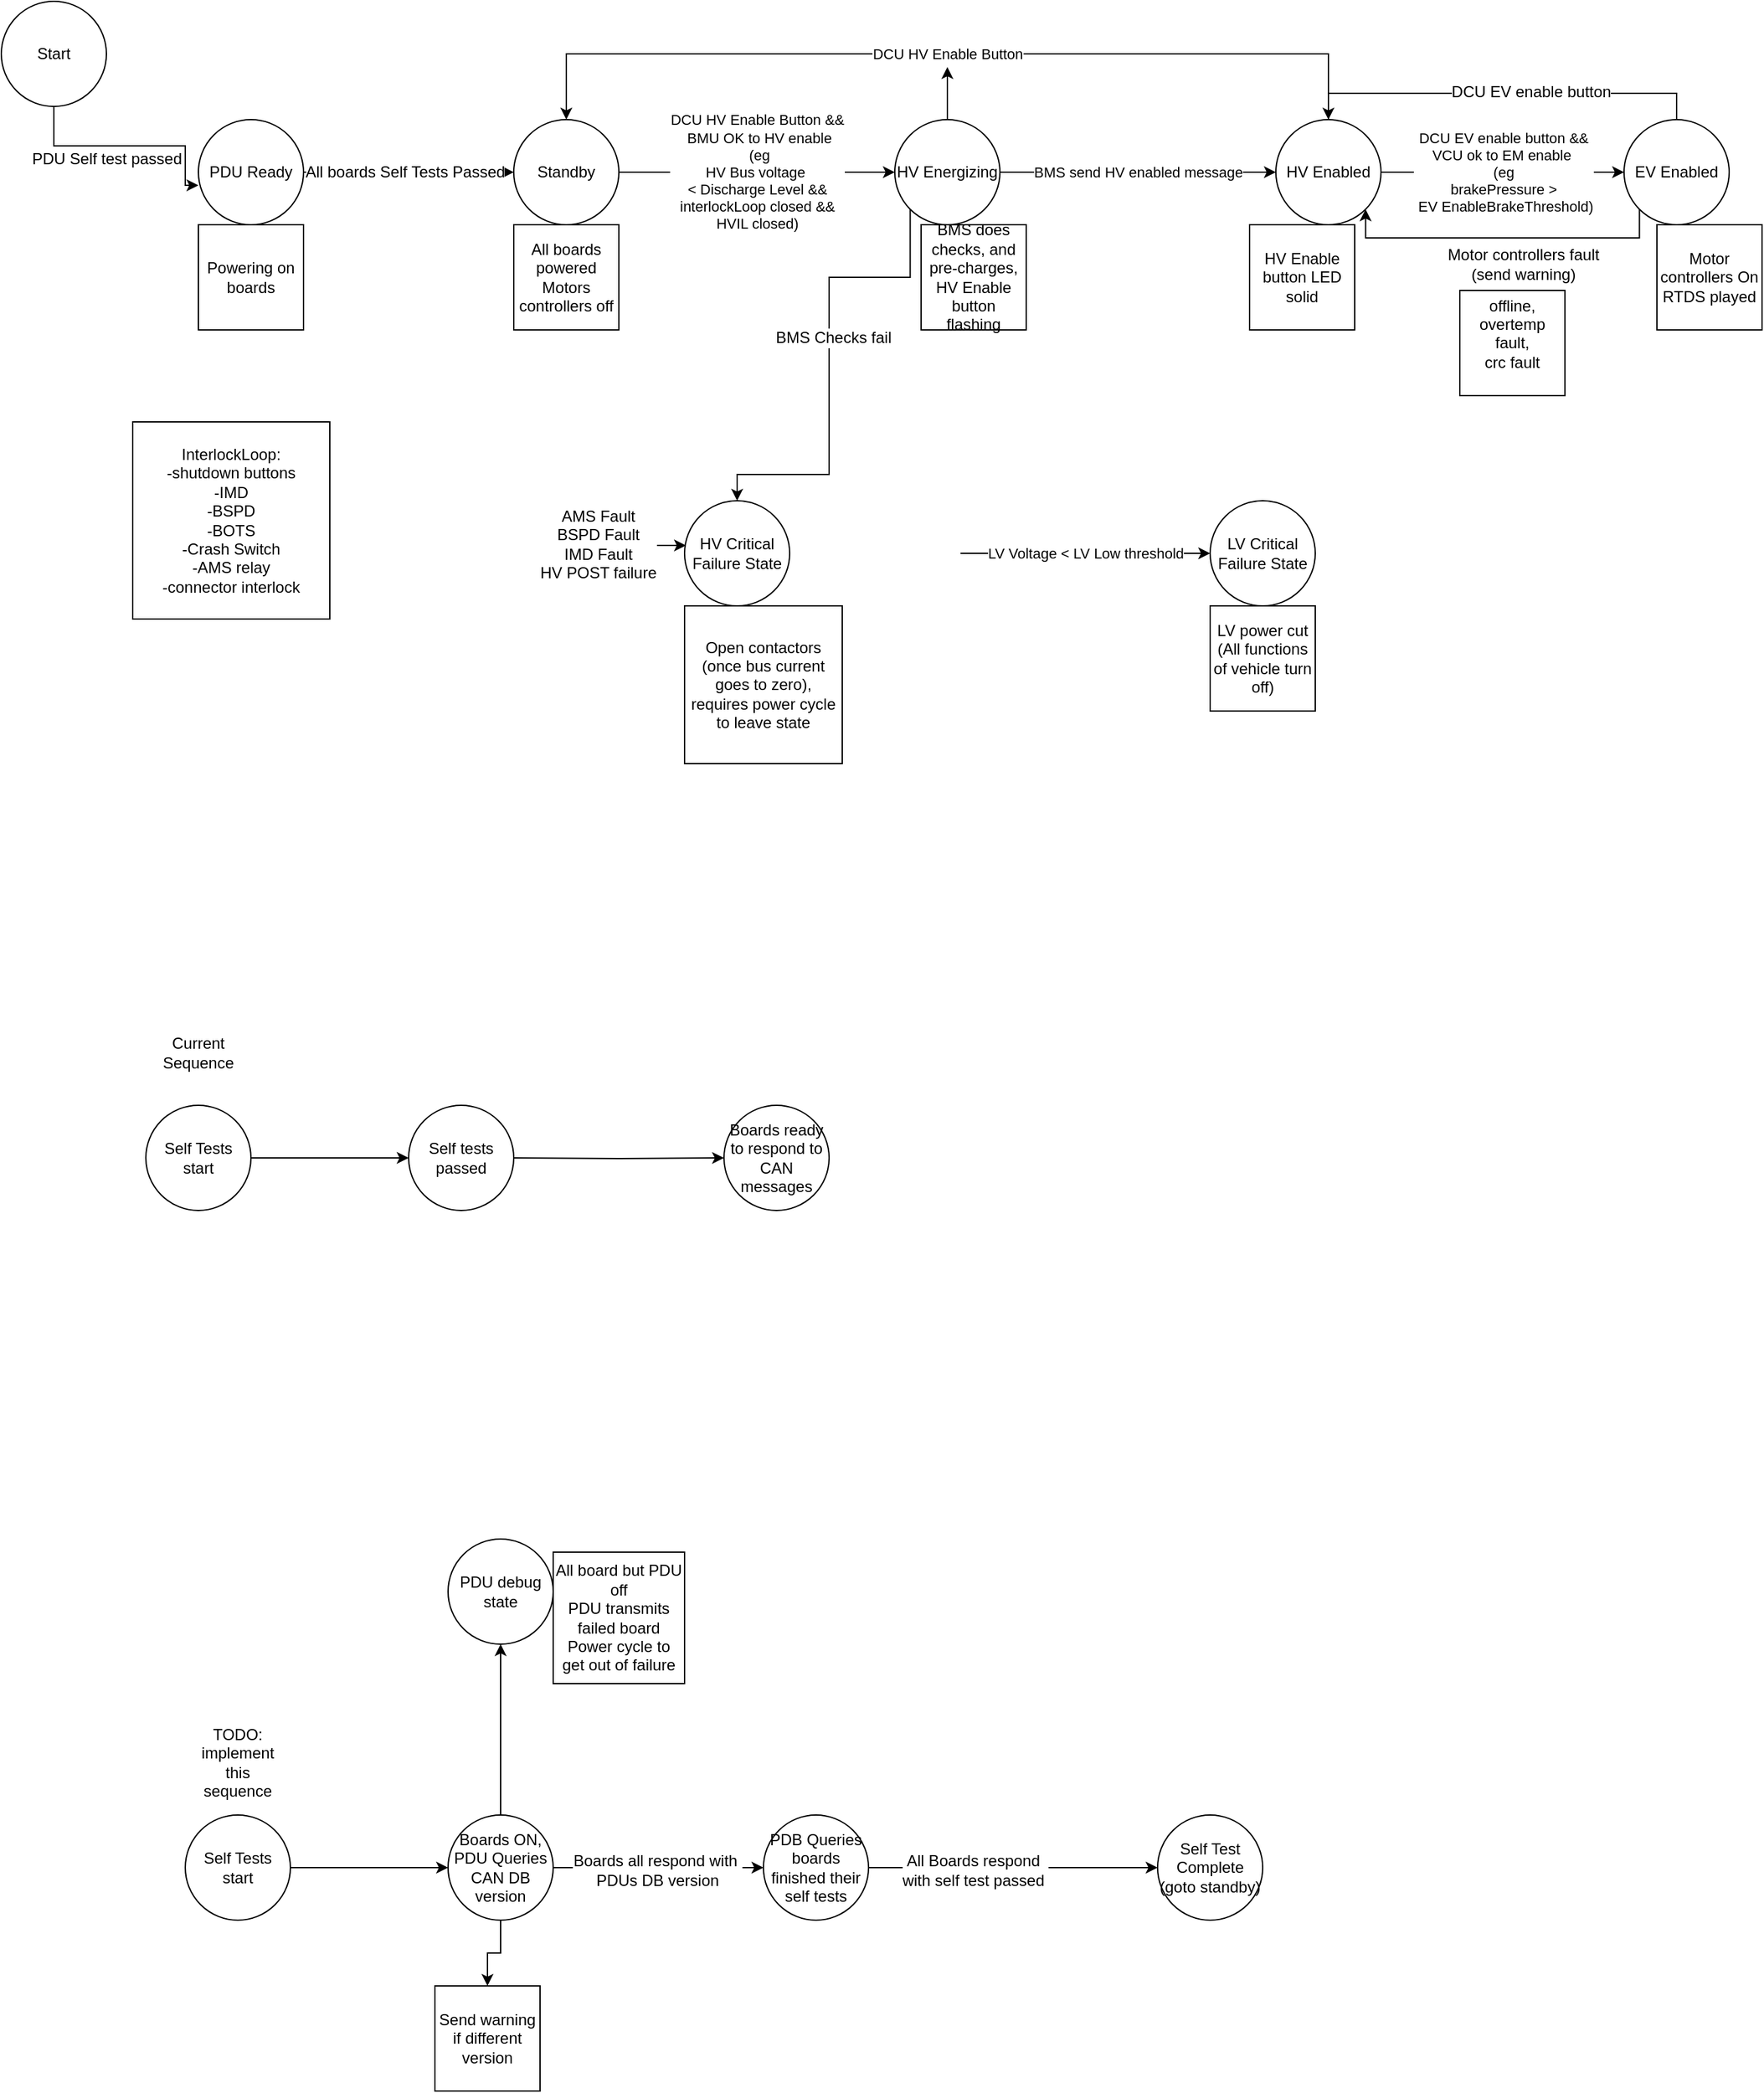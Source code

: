 <mxfile version="13.0.1" type="google"><diagram id="4ed4b4b7-ec6d-8e8c-7520-576b9cf49f7a" name="Page-1"><mxGraphModel dx="946" dy="623" grid="1" gridSize="10" guides="1" tooltips="1" connect="1" arrows="1" fold="1" page="1" pageScale="1" pageWidth="850" pageHeight="1100" math="0" shadow="0"><root><mxCell id="0"/><mxCell id="1" parent="0"/><mxCell id="a65c9b9dbb88ec4-1" value="PDU Ready" style="ellipse;whiteSpace=wrap;html=1;aspect=fixed;" parent="1" vertex="1"><mxGeometry x="150" y="150" width="80" height="80" as="geometry"/></mxCell><mxCell id="a65c9b9dbb88ec4-2" value="Standby" style="ellipse;whiteSpace=wrap;html=1;aspect=fixed;" parent="1" vertex="1"><mxGeometry x="390" y="150" width="80" height="80" as="geometry"/></mxCell><mxCell id="a65c9b9dbb88ec4-3" style="edgeStyle=orthogonalEdgeStyle;rounded=0;html=1;exitX=1;exitY=0.5;jettySize=auto;orthogonalLoop=1;" parent="1" source="a65c9b9dbb88ec4-1" target="a65c9b9dbb88ec4-2" edge="1"><mxGeometry relative="1" as="geometry"/></mxCell><mxCell id="a65c9b9dbb88ec4-4" value="All boards Self Tests Passed" style="text;html=1;resizable=0;points=[];align=center;verticalAlign=middle;labelBackgroundColor=#ffffff;" parent="a65c9b9dbb88ec4-3" vertex="1" connectable="0"><mxGeometry x="-0.04" relative="1" as="geometry"><mxPoint as="offset"/></mxGeometry></mxCell><mxCell id="a65c9b9dbb88ec4-5" value="All boards powered&lt;div&gt;Motors controllers off&lt;/div&gt;" style="whiteSpace=wrap;html=1;aspect=fixed;" parent="1" vertex="1"><mxGeometry x="390" y="230" width="80" height="80" as="geometry"/></mxCell><mxCell id="a65c9b9dbb88ec4-7" value="HV Energizing" style="ellipse;whiteSpace=wrap;html=1;aspect=fixed;" parent="1" vertex="1"><mxGeometry x="680" y="150" width="80" height="80" as="geometry"/></mxCell><mxCell id="a65c9b9dbb88ec4-8" value="DCU HV Enable Button &amp;amp;&amp;amp;&lt;br&gt;&amp;nbsp;BMU OK to HV enable&lt;br&gt;&amp;nbsp;(eg&lt;div&gt;HV Bus voltage&amp;nbsp;&lt;/div&gt;&lt;div&gt;&amp;lt; Discharge Level &amp;amp;&amp;amp;&lt;/div&gt;&lt;div&gt;interlockLoop closed &amp;amp;&amp;amp;&lt;/div&gt;&lt;div&gt;HVIL closed)&lt;/div&gt;" style="edgeStyle=orthogonalEdgeStyle;rounded=0;html=1;exitX=1;exitY=0.5;jettySize=auto;orthogonalLoop=1;" parent="1" source="a65c9b9dbb88ec4-2" target="a65c9b9dbb88ec4-7" edge="1"><mxGeometry relative="1" as="geometry"/></mxCell><mxCell id="a65c9b9dbb88ec4-9" value="BMS does checks, and pre-charges,&lt;br&gt;HV Enable button flashing&lt;br&gt;" style="whiteSpace=wrap;html=1;aspect=fixed;" parent="1" vertex="1"><mxGeometry x="700" y="230" width="80" height="80" as="geometry"/></mxCell><mxCell id="a65c9b9dbb88ec4-10" value="HV Enabled" style="ellipse;whiteSpace=wrap;html=1;aspect=fixed;" parent="1" vertex="1"><mxGeometry x="970" y="150" width="80" height="80" as="geometry"/></mxCell><mxCell id="a65c9b9dbb88ec4-12" value="BMS send HV enabled message" style="edgeStyle=orthogonalEdgeStyle;rounded=0;html=1;exitX=1;exitY=0.5;jettySize=auto;orthogonalLoop=1;" parent="1" source="a65c9b9dbb88ec4-7" target="a65c9b9dbb88ec4-10" edge="1"><mxGeometry relative="1" as="geometry"/></mxCell><mxCell id="a65c9b9dbb88ec4-13" value="EV Enabled" style="ellipse;whiteSpace=wrap;html=1;aspect=fixed;" parent="1" vertex="1"><mxGeometry x="1235" y="150" width="80" height="80" as="geometry"/></mxCell><mxCell id="a65c9b9dbb88ec4-14" value="DCU EV enable button &amp;amp;&amp;amp;&lt;div&gt;VCU ok to EM enable&amp;nbsp;&lt;/div&gt;&lt;div&gt;(eg&lt;/div&gt;&lt;div&gt;brakePressure &amp;gt;&lt;/div&gt;&lt;div&gt;&amp;nbsp;EV EnableBrakeThreshold)&lt;/div&gt;" style="edgeStyle=orthogonalEdgeStyle;rounded=0;html=1;exitX=1;exitY=0.5;jettySize=auto;orthogonalLoop=1;" parent="1" source="a65c9b9dbb88ec4-10" target="a65c9b9dbb88ec4-13" edge="1"><mxGeometry relative="1" as="geometry"/></mxCell><mxCell id="a65c9b9dbb88ec4-15" value="Motor controllers On&lt;div&gt;RTDS played&lt;/div&gt;" style="whiteSpace=wrap;html=1;aspect=fixed;" parent="1" vertex="1"><mxGeometry x="1260" y="230" width="80" height="80" as="geometry"/></mxCell><mxCell id="a65c9b9dbb88ec4-16" style="edgeStyle=orthogonalEdgeStyle;rounded=0;html=1;exitX=0.5;exitY=0;entryX=0.5;entryY=0;jettySize=auto;orthogonalLoop=1;" parent="1" source="a65c9b9dbb88ec4-13" target="a65c9b9dbb88ec4-10" edge="1"><mxGeometry relative="1" as="geometry"/></mxCell><mxCell id="a65c9b9dbb88ec4-17" value="DCU EV enable button" style="text;html=1;resizable=0;points=[];align=center;verticalAlign=middle;labelBackgroundColor=#ffffff;" parent="a65c9b9dbb88ec4-16" vertex="1" connectable="0"><mxGeometry x="-0.14" y="-1" relative="1" as="geometry"><mxPoint as="offset"/></mxGeometry></mxCell><mxCell id="5c38f0b88f787dd5-1" value="DCU HV Enable Button" style="edgeStyle=orthogonalEdgeStyle;rounded=0;html=1;exitX=0.5;exitY=0;entryX=0.5;entryY=0;jettySize=auto;orthogonalLoop=1;" parent="1" source="a65c9b9dbb88ec4-10" target="a65c9b9dbb88ec4-2" edge="1"><mxGeometry relative="1" as="geometry"><Array as="points"><mxPoint x="1010" y="100"/><mxPoint x="430" y="100"/></Array></mxGeometry></mxCell><mxCell id="5c38f0b88f787dd5-2" value="HV Enable button LED solid" style="whiteSpace=wrap;html=1;aspect=fixed;" parent="1" vertex="1"><mxGeometry x="950" y="230" width="80" height="80" as="geometry"/></mxCell><mxCell id="5c38f0b88f787dd5-3" value="InterlockLoop:&lt;div&gt;-shutdown buttons&lt;/div&gt;&lt;div&gt;-IMD&lt;/div&gt;&lt;div&gt;-BSPD&lt;/div&gt;&lt;div&gt;-BOTS&lt;/div&gt;&lt;div&gt;-Crash Switch&lt;/div&gt;&lt;div&gt;-AMS relay&lt;/div&gt;&lt;div&gt;-connector interlock&lt;/div&gt;" style="whiteSpace=wrap;html=1;aspect=fixed;" parent="1" vertex="1"><mxGeometry x="100" y="380" width="150" height="150" as="geometry"/></mxCell><mxCell id="5c38f0b88f787dd5-6" value="HV Critical Failure State" style="ellipse;whiteSpace=wrap;html=1;aspect=fixed;" parent="1" vertex="1"><mxGeometry x="520" y="440" width="80" height="80" as="geometry"/></mxCell><mxCell id="5c38f0b88f787dd5-7" value="&lt;div&gt;Open contactors (once bus current goes to zero),&lt;/div&gt;&lt;div&gt;requires power cycle to leave state&lt;/div&gt;" style="whiteSpace=wrap;html=1;aspect=fixed;" parent="1" vertex="1"><mxGeometry x="520" y="520" width="120" height="120" as="geometry"/></mxCell><mxCell id="5c38f0b88f787dd5-8" value="LV Critical Failure State" style="ellipse;whiteSpace=wrap;html=1;aspect=fixed;" parent="1" vertex="1"><mxGeometry x="920" y="440" width="80" height="80" as="geometry"/></mxCell><mxCell id="5c38f0b88f787dd5-9" value="LV power cut&lt;div&gt;(All functions of vehicle turn off)&lt;/div&gt;" style="whiteSpace=wrap;html=1;aspect=fixed;" parent="1" vertex="1"><mxGeometry x="920" y="520" width="80" height="80" as="geometry"/></mxCell><mxCell id="5c38f0b88f787dd5-10" value="" style="endArrow=classic;html=1;entryX=0.013;entryY=0.425;entryPerimeter=0;" parent="1" target="5c38f0b88f787dd5-6" edge="1"><mxGeometry width="50" height="50" relative="1" as="geometry"><mxPoint x="410" y="474" as="sourcePoint"/><mxPoint x="470" y="450" as="targetPoint"/></mxGeometry></mxCell><mxCell id="5c38f0b88f787dd5-11" value="AMS Fault&lt;div&gt;BSPD Fault&lt;/div&gt;&lt;div&gt;IMD Fault&lt;/div&gt;&lt;div&gt;HV POST failure&lt;/div&gt;" style="text;html=1;resizable=0;points=[];align=center;verticalAlign=middle;labelBackgroundColor=#ffffff;" parent="5c38f0b88f787dd5-10" vertex="1" connectable="0"><mxGeometry x="-0.207" y="1" relative="1" as="geometry"><mxPoint as="offset"/></mxGeometry></mxCell><mxCell id="5c38f0b88f787dd5-13" style="edgeStyle=orthogonalEdgeStyle;rounded=0;html=1;exitX=0.5;exitY=0;entryX=0.5;entryY=0;jettySize=auto;orthogonalLoop=1;" parent="1" source="5c38f0b88f787dd5-6" target="5c38f0b88f787dd5-6" edge="1"><mxGeometry relative="1" as="geometry"/></mxCell><mxCell id="5c38f0b88f787dd5-15" value="LV Voltage &amp;lt; LV Low threshold" style="endArrow=classic;html=1;entryX=0;entryY=0.5;" parent="1" target="5c38f0b88f787dd5-8" edge="1"><mxGeometry width="50" height="50" relative="1" as="geometry"><mxPoint x="730" y="480" as="sourcePoint"/><mxPoint x="920" y="455" as="targetPoint"/></mxGeometry></mxCell><mxCell id="54e57a4406822735-1" value="Self Tests start" style="ellipse;whiteSpace=wrap;html=1;aspect=fixed;" parent="1" vertex="1"><mxGeometry x="140" y="1440" width="80" height="80" as="geometry"/></mxCell><mxCell id="54e57a4406822735-2" value="Boards ON,&lt;div&gt;PDU Queries CAN DB version&lt;/div&gt;" style="ellipse;whiteSpace=wrap;html=1;aspect=fixed;" parent="1" vertex="1"><mxGeometry x="340" y="1440" width="80" height="80" as="geometry"/></mxCell><mxCell id="54e57a4406822735-3" style="edgeStyle=orthogonalEdgeStyle;rounded=0;html=1;exitX=1;exitY=0.5;entryX=0;entryY=0.5;jettySize=auto;orthogonalLoop=1;" parent="1" source="54e57a4406822735-1" target="54e57a4406822735-2" edge="1"><mxGeometry relative="1" as="geometry"/></mxCell><mxCell id="54e57a4406822735-4" style="edgeStyle=orthogonalEdgeStyle;rounded=0;html=1;exitX=1;exitY=0.5;jettySize=auto;orthogonalLoop=1;entryX=0;entryY=0.5;" parent="1" source="54e57a4406822735-2" target="54e57a4406822735-6" edge="1"><mxGeometry relative="1" as="geometry"><mxPoint x="520" y="1480" as="targetPoint"/><Array as="points"/></mxGeometry></mxCell><mxCell id="54e57a4406822735-10" value="Boards all respond with&amp;nbsp;&lt;div&gt;PDUs DB version&lt;/div&gt;" style="text;html=1;resizable=0;points=[];align=center;verticalAlign=middle;labelBackgroundColor=#ffffff;" parent="54e57a4406822735-4" vertex="1" connectable="0"><mxGeometry x="-0.018" y="-2" relative="1" as="geometry"><mxPoint as="offset"/></mxGeometry></mxCell><mxCell id="54e57a4406822735-6" value="PDB Queries boards finished their self tests" style="ellipse;whiteSpace=wrap;html=1;aspect=fixed;" parent="1" vertex="1"><mxGeometry x="580" y="1440" width="80" height="80" as="geometry"/></mxCell><mxCell id="54e57a4406822735-11" value="Send warning if different version" style="whiteSpace=wrap;html=1;aspect=fixed;" parent="1" vertex="1"><mxGeometry x="330" y="1570" width="80" height="80" as="geometry"/></mxCell><mxCell id="54e57a4406822735-12" style="edgeStyle=orthogonalEdgeStyle;rounded=0;html=1;exitX=0.5;exitY=1;jettySize=auto;orthogonalLoop=1;" parent="1" source="54e57a4406822735-2" target="54e57a4406822735-11" edge="1"><mxGeometry relative="1" as="geometry"/></mxCell><mxCell id="54e57a4406822735-13" value="PDU debug state" style="ellipse;whiteSpace=wrap;html=1;aspect=fixed;" parent="1" vertex="1"><mxGeometry x="340" y="1230" width="80" height="80" as="geometry"/></mxCell><mxCell id="54e57a4406822735-14" value="All board but PDU off&lt;div&gt;PDU transmits failed board&lt;/div&gt;&lt;div&gt;Power cycle to get out of failure&lt;/div&gt;" style="whiteSpace=wrap;html=1;aspect=fixed;" parent="1" vertex="1"><mxGeometry x="420" y="1240" width="100" height="100" as="geometry"/></mxCell><mxCell id="54e57a4406822735-15" style="edgeStyle=orthogonalEdgeStyle;rounded=0;html=1;exitX=0.5;exitY=0;entryX=0.5;entryY=1;jettySize=auto;orthogonalLoop=1;" parent="1" source="54e57a4406822735-2" target="54e57a4406822735-13" edge="1"><mxGeometry relative="1" as="geometry"/></mxCell><mxCell id="54e57a4406822735-16" value="Self Test Complete (goto standby)" style="ellipse;whiteSpace=wrap;html=1;aspect=fixed;" parent="1" vertex="1"><mxGeometry x="880" y="1440" width="80" height="80" as="geometry"/></mxCell><mxCell id="54e57a4406822735-17" style="edgeStyle=orthogonalEdgeStyle;rounded=0;html=1;exitX=1;exitY=0.5;entryX=0;entryY=0.5;jettySize=auto;orthogonalLoop=1;" parent="1" source="54e57a4406822735-6" target="54e57a4406822735-16" edge="1"><mxGeometry relative="1" as="geometry"/></mxCell><mxCell id="54e57a4406822735-18" value="All Boards respond&amp;nbsp;&lt;div&gt;with self test passed&amp;nbsp;&lt;/div&gt;" style="text;html=1;resizable=0;points=[];align=center;verticalAlign=middle;labelBackgroundColor=#ffffff;" parent="54e57a4406822735-17" vertex="1" connectable="0"><mxGeometry x="-0.262" y="-2" relative="1" as="geometry"><mxPoint as="offset"/></mxGeometry></mxCell><mxCell id="54e57a4406822735-19" style="edgeStyle=orthogonalEdgeStyle;rounded=0;html=1;exitX=0;exitY=1;jettySize=auto;orthogonalLoop=1;" parent="1" source="a65c9b9dbb88ec4-7" edge="1"><mxGeometry relative="1" as="geometry"><mxPoint x="560" y="440" as="targetPoint"/><Array as="points"><mxPoint x="692" y="270"/><mxPoint x="630" y="270"/><mxPoint x="630" y="420"/><mxPoint x="560" y="420"/></Array></mxGeometry></mxCell><mxCell id="54e57a4406822735-20" value="BMS Checks fail" style="text;html=1;resizable=0;points=[];align=center;verticalAlign=middle;labelBackgroundColor=#ffffff;" parent="54e57a4406822735-19" vertex="1" connectable="0"><mxGeometry x="-0.096" y="3" relative="1" as="geometry"><mxPoint as="offset"/></mxGeometry></mxCell><mxCell id="54e57a4406822735-21" style="edgeStyle=orthogonalEdgeStyle;rounded=0;html=1;exitX=0.5;exitY=0;jettySize=auto;orthogonalLoop=1;" parent="1" source="a65c9b9dbb88ec4-7" edge="1"><mxGeometry relative="1" as="geometry"><mxPoint x="720" y="110" as="targetPoint"/></mxGeometry></mxCell><mxCell id="54e57a4406822735-24" style="edgeStyle=orthogonalEdgeStyle;rounded=0;html=1;exitX=0;exitY=1;jettySize=auto;orthogonalLoop=1;entryX=1;entryY=1;" parent="1" source="a65c9b9dbb88ec4-13" target="a65c9b9dbb88ec4-10" edge="1"><mxGeometry relative="1" as="geometry"><mxPoint x="1160" y="450" as="targetPoint"/><Array as="points"><mxPoint x="1247" y="240"/><mxPoint x="1038" y="240"/></Array></mxGeometry></mxCell><mxCell id="54e57a4406822735-26" value="Motor controllers fault&lt;div&gt;(send warning)&lt;/div&gt;" style="text;html=1;resizable=0;points=[];align=center;verticalAlign=middle;labelBackgroundColor=#ffffff;" parent="54e57a4406822735-24" vertex="1" connectable="0"><mxGeometry x="-0.122" y="3" relative="1" as="geometry"><mxPoint y="17" as="offset"/></mxGeometry></mxCell><mxCell id="54e57a4406822735-28" value="offline, overtemp fault,&lt;div&gt;crc fault&lt;/div&gt;&lt;div&gt;&lt;br&gt;&lt;/div&gt;" style="whiteSpace=wrap;html=1;aspect=fixed;" parent="1" vertex="1"><mxGeometry x="1110" y="280" width="80" height="80" as="geometry"/></mxCell><mxCell id="136ddd7ae7ec921a-1" value="Start" style="ellipse;whiteSpace=wrap;html=1;aspect=fixed;" parent="1" vertex="1"><mxGeometry y="60" width="80" height="80" as="geometry"/></mxCell><mxCell id="136ddd7ae7ec921a-2" style="edgeStyle=orthogonalEdgeStyle;rounded=0;html=1;exitX=0.5;exitY=1;jettySize=auto;orthogonalLoop=1;" parent="1" source="136ddd7ae7ec921a-1" edge="1"><mxGeometry relative="1" as="geometry"><mxPoint x="80" y="199.5" as="sourcePoint"/><mxPoint x="150" y="200" as="targetPoint"/><Array as="points"><mxPoint x="40" y="170"/><mxPoint x="140" y="170"/><mxPoint x="140" y="200"/></Array></mxGeometry></mxCell><mxCell id="136ddd7ae7ec921a-3" value="PDU Self test passed" style="text;html=1;resizable=0;points=[];align=center;verticalAlign=middle;labelBackgroundColor=#ffffff;" parent="136ddd7ae7ec921a-2" vertex="1" connectable="0"><mxGeometry x="-0.04" relative="1" as="geometry"><mxPoint x="-12" y="10" as="offset"/></mxGeometry></mxCell><mxCell id="136ddd7ae7ec921a-4" value="Powering on boards&lt;br&gt;" style="whiteSpace=wrap;html=1;aspect=fixed;" parent="1" vertex="1"><mxGeometry x="150" y="230" width="80" height="80" as="geometry"/></mxCell><mxCell id="SZjHKlkSbcaLimKKRlTn-2" value="TODO: implement this sequence" style="text;html=1;strokeColor=none;fillColor=none;align=center;verticalAlign=middle;whiteSpace=wrap;rounded=0;" vertex="1" parent="1"><mxGeometry x="160" y="1390" width="40" height="20" as="geometry"/></mxCell><mxCell id="SZjHKlkSbcaLimKKRlTn-3" value="Self Tests start" style="ellipse;whiteSpace=wrap;html=1;aspect=fixed;" vertex="1" parent="1"><mxGeometry x="110" y="900" width="80" height="80" as="geometry"/></mxCell><mxCell id="SZjHKlkSbcaLimKKRlTn-5" style="edgeStyle=orthogonalEdgeStyle;rounded=0;html=1;exitX=1;exitY=0.5;entryX=0;entryY=0.5;jettySize=auto;orthogonalLoop=1;" edge="1" parent="1" source="SZjHKlkSbcaLimKKRlTn-3"><mxGeometry relative="1" as="geometry"><mxPoint x="310" y="940" as="targetPoint"/></mxGeometry></mxCell><mxCell id="SZjHKlkSbcaLimKKRlTn-6" style="edgeStyle=orthogonalEdgeStyle;rounded=0;html=1;exitX=1;exitY=0.5;jettySize=auto;orthogonalLoop=1;entryX=0;entryY=0.5;" edge="1" parent="1" target="SZjHKlkSbcaLimKKRlTn-8"><mxGeometry relative="1" as="geometry"><mxPoint x="490" y="940" as="targetPoint"/><Array as="points"/><mxPoint x="390" y="940" as="sourcePoint"/></mxGeometry></mxCell><mxCell id="SZjHKlkSbcaLimKKRlTn-8" value="Boards ready to respond to CAN messages" style="ellipse;whiteSpace=wrap;html=1;aspect=fixed;" vertex="1" parent="1"><mxGeometry x="550" y="900" width="80" height="80" as="geometry"/></mxCell><mxCell id="SZjHKlkSbcaLimKKRlTn-17" value="Current Sequence" style="text;html=1;strokeColor=none;fillColor=none;align=center;verticalAlign=middle;whiteSpace=wrap;rounded=0;" vertex="1" parent="1"><mxGeometry x="130" y="850" width="40" height="20" as="geometry"/></mxCell><mxCell id="SZjHKlkSbcaLimKKRlTn-20" value="Self tests passed" style="ellipse;whiteSpace=wrap;html=1;aspect=fixed;" vertex="1" parent="1"><mxGeometry x="310" y="900" width="80" height="80" as="geometry"/></mxCell></root></mxGraphModel></diagram></mxfile>